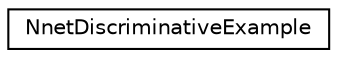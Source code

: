 digraph "Graphical Class Hierarchy"
{
  edge [fontname="Helvetica",fontsize="10",labelfontname="Helvetica",labelfontsize="10"];
  node [fontname="Helvetica",fontsize="10",shape=record];
  rankdir="LR";
  Node0 [label="NnetDiscriminativeExample",height=0.2,width=0.4,color="black", fillcolor="white", style="filled",URL="$structkaldi_1_1nnet3_1_1NnetDiscriminativeExample.html",tooltip="NnetDiscriminativeExample is like NnetExample, but specialized for sequence training. "];
}
